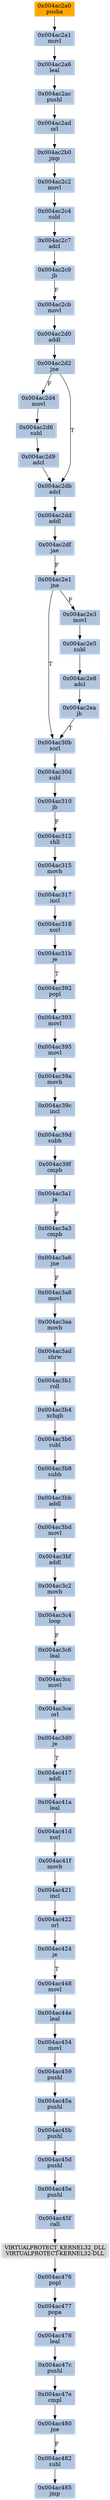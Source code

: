 strict digraph G {
	graph [bgcolor=transparent,
		name=G
	];
	node [color=lightsteelblue,
		fillcolor=lightsteelblue,
		shape=rectangle,
		style=filled
	];
	"0x004ac477"	[label="0x004ac477
popa"];
	"0x004ac478"	[label="0x004ac478
leal"];
	"0x004ac477" -> "0x004ac478"	[color="#000000"];
	"0x004ac392"	[label="0x004ac392
popl"];
	"0x004ac393"	[label="0x004ac393
movl"];
	"0x004ac392" -> "0x004ac393"	[color="#000000"];
	"0x004ac3a8"	[label="0x004ac3a8
movl"];
	"0x004ac3aa"	[label="0x004ac3aa
movb"];
	"0x004ac3a8" -> "0x004ac3aa"	[color="#000000"];
	"0x004ac3ce"	[label="0x004ac3ce
orl"];
	"0x004ac3d0"	[label="0x004ac3d0
je"];
	"0x004ac3ce" -> "0x004ac3d0"	[color="#000000"];
	"0x004ac3b6"	[label="0x004ac3b6
subl"];
	"0x004ac3b8"	[label="0x004ac3b8
subb"];
	"0x004ac3b6" -> "0x004ac3b8"	[color="#000000"];
	"0x004ac30b"	[label="0x004ac30b
xorl"];
	"0x004ac30d"	[label="0x004ac30d
subl"];
	"0x004ac30b" -> "0x004ac30d"	[color="#000000"];
	"0x004ac2df"	[label="0x004ac2df
jae"];
	"0x004ac2e1"	[label="0x004ac2e1
jne"];
	"0x004ac2df" -> "0x004ac2e1"	[color="#000000",
		label=F];
	"0x004ac31b"	[label="0x004ac31b
je"];
	"0x004ac31b" -> "0x004ac392"	[color="#000000",
		label=T];
	"0x004ac2d4"	[label="0x004ac2d4
movl"];
	"0x004ac2d6"	[label="0x004ac2d6
subl"];
	"0x004ac2d4" -> "0x004ac2d6"	[color="#000000"];
	"0x004ac41f"	[label="0x004ac41f
movb"];
	"0x004ac421"	[label="0x004ac421
incl"];
	"0x004ac41f" -> "0x004ac421"	[color="#000000"];
	"0x004ac448"	[label="0x004ac448
movl"];
	"0x004ac44e"	[label="0x004ac44e
leal"];
	"0x004ac448" -> "0x004ac44e"	[color="#000000"];
	"0x004ac47e"	[label="0x004ac47e
cmpl"];
	"0x004ac480"	[label="0x004ac480
jne"];
	"0x004ac47e" -> "0x004ac480"	[color="#000000"];
	"0x004ac3c4"	[label="0x004ac3c4
loop"];
	"0x004ac3c6"	[label="0x004ac3c6
leal"];
	"0x004ac3c4" -> "0x004ac3c6"	[color="#000000",
		label=F];
	"0x004ac476"	[label="0x004ac476
popl"];
	"0x004ac476" -> "0x004ac477"	[color="#000000"];
	"0x004ac45a"	[label="0x004ac45a
pushl"];
	"0x004ac45b"	[label="0x004ac45b
pushl"];
	"0x004ac45a" -> "0x004ac45b"	[color="#000000"];
	"0x004ac3bb"	[label="0x004ac3bb
addl"];
	"0x004ac3bd"	[label="0x004ac3bd
movl"];
	"0x004ac3bb" -> "0x004ac3bd"	[color="#000000"];
	"0x004ac3b1"	[label="0x004ac3b1
roll"];
	"0x004ac3b4"	[label="0x004ac3b4
xchgb"];
	"0x004ac3b1" -> "0x004ac3b4"	[color="#000000"];
	"0x004ac3ad"	[label="0x004ac3ad
shrw"];
	"0x004ac3aa" -> "0x004ac3ad"	[color="#000000"];
	"0x004ac482"	[label="0x004ac482
subl"];
	"0x004ac485"	[label="0x004ac485
jmp"];
	"0x004ac482" -> "0x004ac485"	[color="#000000"];
	"0x004ac2c7"	[label="0x004ac2c7
adcl"];
	"0x004ac2c9"	[label="0x004ac2c9
jb"];
	"0x004ac2c7" -> "0x004ac2c9"	[color="#000000"];
	"0x004ac41a"	[label="0x004ac41a
leal"];
	"0x004ac41d"	[label="0x004ac41d
xorl"];
	"0x004ac41a" -> "0x004ac41d"	[color="#000000"];
	"0x004ac3a3"	[label="0x004ac3a3
cmpb"];
	"0x004ac3a6"	[label="0x004ac3a6
jne"];
	"0x004ac3a3" -> "0x004ac3a6"	[color="#000000"];
	"0x004ac310"	[label="0x004ac310
jb"];
	"0x004ac30d" -> "0x004ac310"	[color="#000000"];
	"0x004ac2d9"	[label="0x004ac2d9
adcl"];
	"0x004ac2d6" -> "0x004ac2d9"	[color="#000000"];
	"0x004ac2c4"	[label="0x004ac2c4
subl"];
	"0x004ac2c4" -> "0x004ac2c7"	[color="#000000"];
	"0x004ac3a6" -> "0x004ac3a8"	[color="#000000",
		label=F];
	"0x004ac39f"	[label="0x004ac39f
cmpb"];
	"0x004ac3a1"	[label="0x004ac3a1
ja"];
	"0x004ac39f" -> "0x004ac3a1"	[color="#000000"];
	"0x004ac459"	[label="0x004ac459
pushl"];
	"0x004ac459" -> "0x004ac45a"	[color="#000000"];
	"0x004ac317"	[label="0x004ac317
incl"];
	"0x004ac318"	[label="0x004ac318
xorl"];
	"0x004ac317" -> "0x004ac318"	[color="#000000"];
	"0x004ac2ea"	[label="0x004ac2ea
jb"];
	"0x004ac2ea" -> "0x004ac30b"	[color="#000000",
		label=T];
	"0x004ac417"	[label="0x004ac417
addl"];
	"0x004ac417" -> "0x004ac41a"	[color="#000000"];
	"0x004ac2d2"	[label="0x004ac2d2
jne"];
	"0x004ac2d2" -> "0x004ac2d4"	[color="#000000",
		label=F];
	"0x004ac2db"	[label="0x004ac2db
adcl"];
	"0x004ac2d2" -> "0x004ac2db"	[color="#000000",
		label=T];
	"0x004ac2e5"	[label="0x004ac2e5
subl"];
	"0x004ac2e8"	[label="0x004ac2e8
adcl"];
	"0x004ac2e5" -> "0x004ac2e8"	[color="#000000"];
	"0x004ac2dd"	[label="0x004ac2dd
addl"];
	"0x004ac2dd" -> "0x004ac2df"	[color="#000000"];
	"0x004ac45f"	[label="0x004ac45f
call"];
	VIRTUALPROTECT_KERNEL32_DLL	[color=lightgrey,
		fillcolor=lightgrey,
		label="VIRTUALPROTECT_KERNEL32_DLL
VIRTUALPROTECT-KERNEL32-DLL"];
	"0x004ac45f" -> VIRTUALPROTECT_KERNEL32_DLL	[color="#000000"];
	"0x004ac454"	[label="0x004ac454
movl"];
	"0x004ac44e" -> "0x004ac454"	[color="#000000"];
	"0x004ac2e1" -> "0x004ac30b"	[color="#000000",
		label=T];
	"0x004ac2e3"	[label="0x004ac2e3
movl"];
	"0x004ac2e1" -> "0x004ac2e3"	[color="#000000",
		label=F];
	"0x004ac312"	[label="0x004ac312
shll"];
	"0x004ac315"	[label="0x004ac315
movb"];
	"0x004ac312" -> "0x004ac315"	[color="#000000"];
	"0x004ac2a0"	[color=lightgrey,
		fillcolor=orange,
		label="0x004ac2a0
pusha"];
	"0x004ac2a1"	[label="0x004ac2a1
movl"];
	"0x004ac2a0" -> "0x004ac2a1"	[color="#000000"];
	"0x004ac315" -> "0x004ac317"	[color="#000000"];
	"0x004ac3a1" -> "0x004ac3a3"	[color="#000000",
		label=F];
	"0x004ac395"	[label="0x004ac395
movl"];
	"0x004ac393" -> "0x004ac395"	[color="#000000"];
	"0x004ac2e8" -> "0x004ac2ea"	[color="#000000"];
	"0x004ac39c"	[label="0x004ac39c
incl"];
	"0x004ac39d"	[label="0x004ac39d
subb"];
	"0x004ac39c" -> "0x004ac39d"	[color="#000000"];
	"0x004ac2b0"	[label="0x004ac2b0
jmp"];
	"0x004ac2c2"	[label="0x004ac2c2
movl"];
	"0x004ac2b0" -> "0x004ac2c2"	[color="#000000"];
	"0x004ac2a6"	[label="0x004ac2a6
leal"];
	"0x004ac2ac"	[label="0x004ac2ac
pushl"];
	"0x004ac2a6" -> "0x004ac2ac"	[color="#000000"];
	"0x004ac454" -> "0x004ac459"	[color="#000000"];
	"0x004ac39d" -> "0x004ac39f"	[color="#000000"];
	"0x004ac2d0"	[label="0x004ac2d0
addl"];
	"0x004ac2d0" -> "0x004ac2d2"	[color="#000000"];
	"0x004ac3c2"	[label="0x004ac3c2
movb"];
	"0x004ac3c2" -> "0x004ac3c4"	[color="#000000"];
	"0x004ac2cb"	[label="0x004ac2cb
movl"];
	"0x004ac2c9" -> "0x004ac2cb"	[color="#000000",
		label=F];
	"0x004ac39a"	[label="0x004ac39a
movb"];
	"0x004ac395" -> "0x004ac39a"	[color="#000000"];
	"0x004ac2a1" -> "0x004ac2a6"	[color="#000000"];
	"0x004ac45d"	[label="0x004ac45d
pushl"];
	"0x004ac45b" -> "0x004ac45d"	[color="#000000"];
	"0x004ac3b4" -> "0x004ac3b6"	[color="#000000"];
	"0x004ac3bf"	[label="0x004ac3bf
addl"];
	"0x004ac3bd" -> "0x004ac3bf"	[color="#000000"];
	"0x004ac2db" -> "0x004ac2dd"	[color="#000000"];
	"0x004ac47c"	[label="0x004ac47c
pushl"];
	"0x004ac478" -> "0x004ac47c"	[color="#000000"];
	"0x004ac2d9" -> "0x004ac2db"	[color="#000000"];
	"0x004ac2cb" -> "0x004ac2d0"	[color="#000000"];
	"0x004ac45e"	[label="0x004ac45e
pushl"];
	"0x004ac45d" -> "0x004ac45e"	[color="#000000"];
	"0x004ac2c2" -> "0x004ac2c4"	[color="#000000"];
	"0x004ac3b8" -> "0x004ac3bb"	[color="#000000"];
	"0x004ac3cc"	[label="0x004ac3cc
movl"];
	"0x004ac3cc" -> "0x004ac3ce"	[color="#000000"];
	"0x004ac310" -> "0x004ac312"	[color="#000000",
		label=F];
	"0x004ac3d0" -> "0x004ac417"	[color="#000000",
		label=T];
	"0x004ac3c6" -> "0x004ac3cc"	[color="#000000"];
	"0x004ac2ad"	[label="0x004ac2ad
orl"];
	"0x004ac2ac" -> "0x004ac2ad"	[color="#000000"];
	VIRTUALPROTECT_KERNEL32_DLL -> "0x004ac476"	[color="#000000"];
	"0x004ac424"	[label="0x004ac424
je"];
	"0x004ac424" -> "0x004ac448"	[color="#000000",
		label=T];
	"0x004ac45e" -> "0x004ac45f"	[color="#000000"];
	"0x004ac480" -> "0x004ac482"	[color="#000000",
		label=F];
	"0x004ac47c" -> "0x004ac47e"	[color="#000000"];
	"0x004ac2ad" -> "0x004ac2b0"	[color="#000000"];
	"0x004ac2e3" -> "0x004ac2e5"	[color="#000000"];
	"0x004ac41d" -> "0x004ac41f"	[color="#000000"];
	"0x004ac422"	[label="0x004ac422
orl"];
	"0x004ac422" -> "0x004ac424"	[color="#000000"];
	"0x004ac39a" -> "0x004ac39c"	[color="#000000"];
	"0x004ac3bf" -> "0x004ac3c2"	[color="#000000"];
	"0x004ac421" -> "0x004ac422"	[color="#000000"];
	"0x004ac3ad" -> "0x004ac3b1"	[color="#000000"];
	"0x004ac318" -> "0x004ac31b"	[color="#000000"];
}
